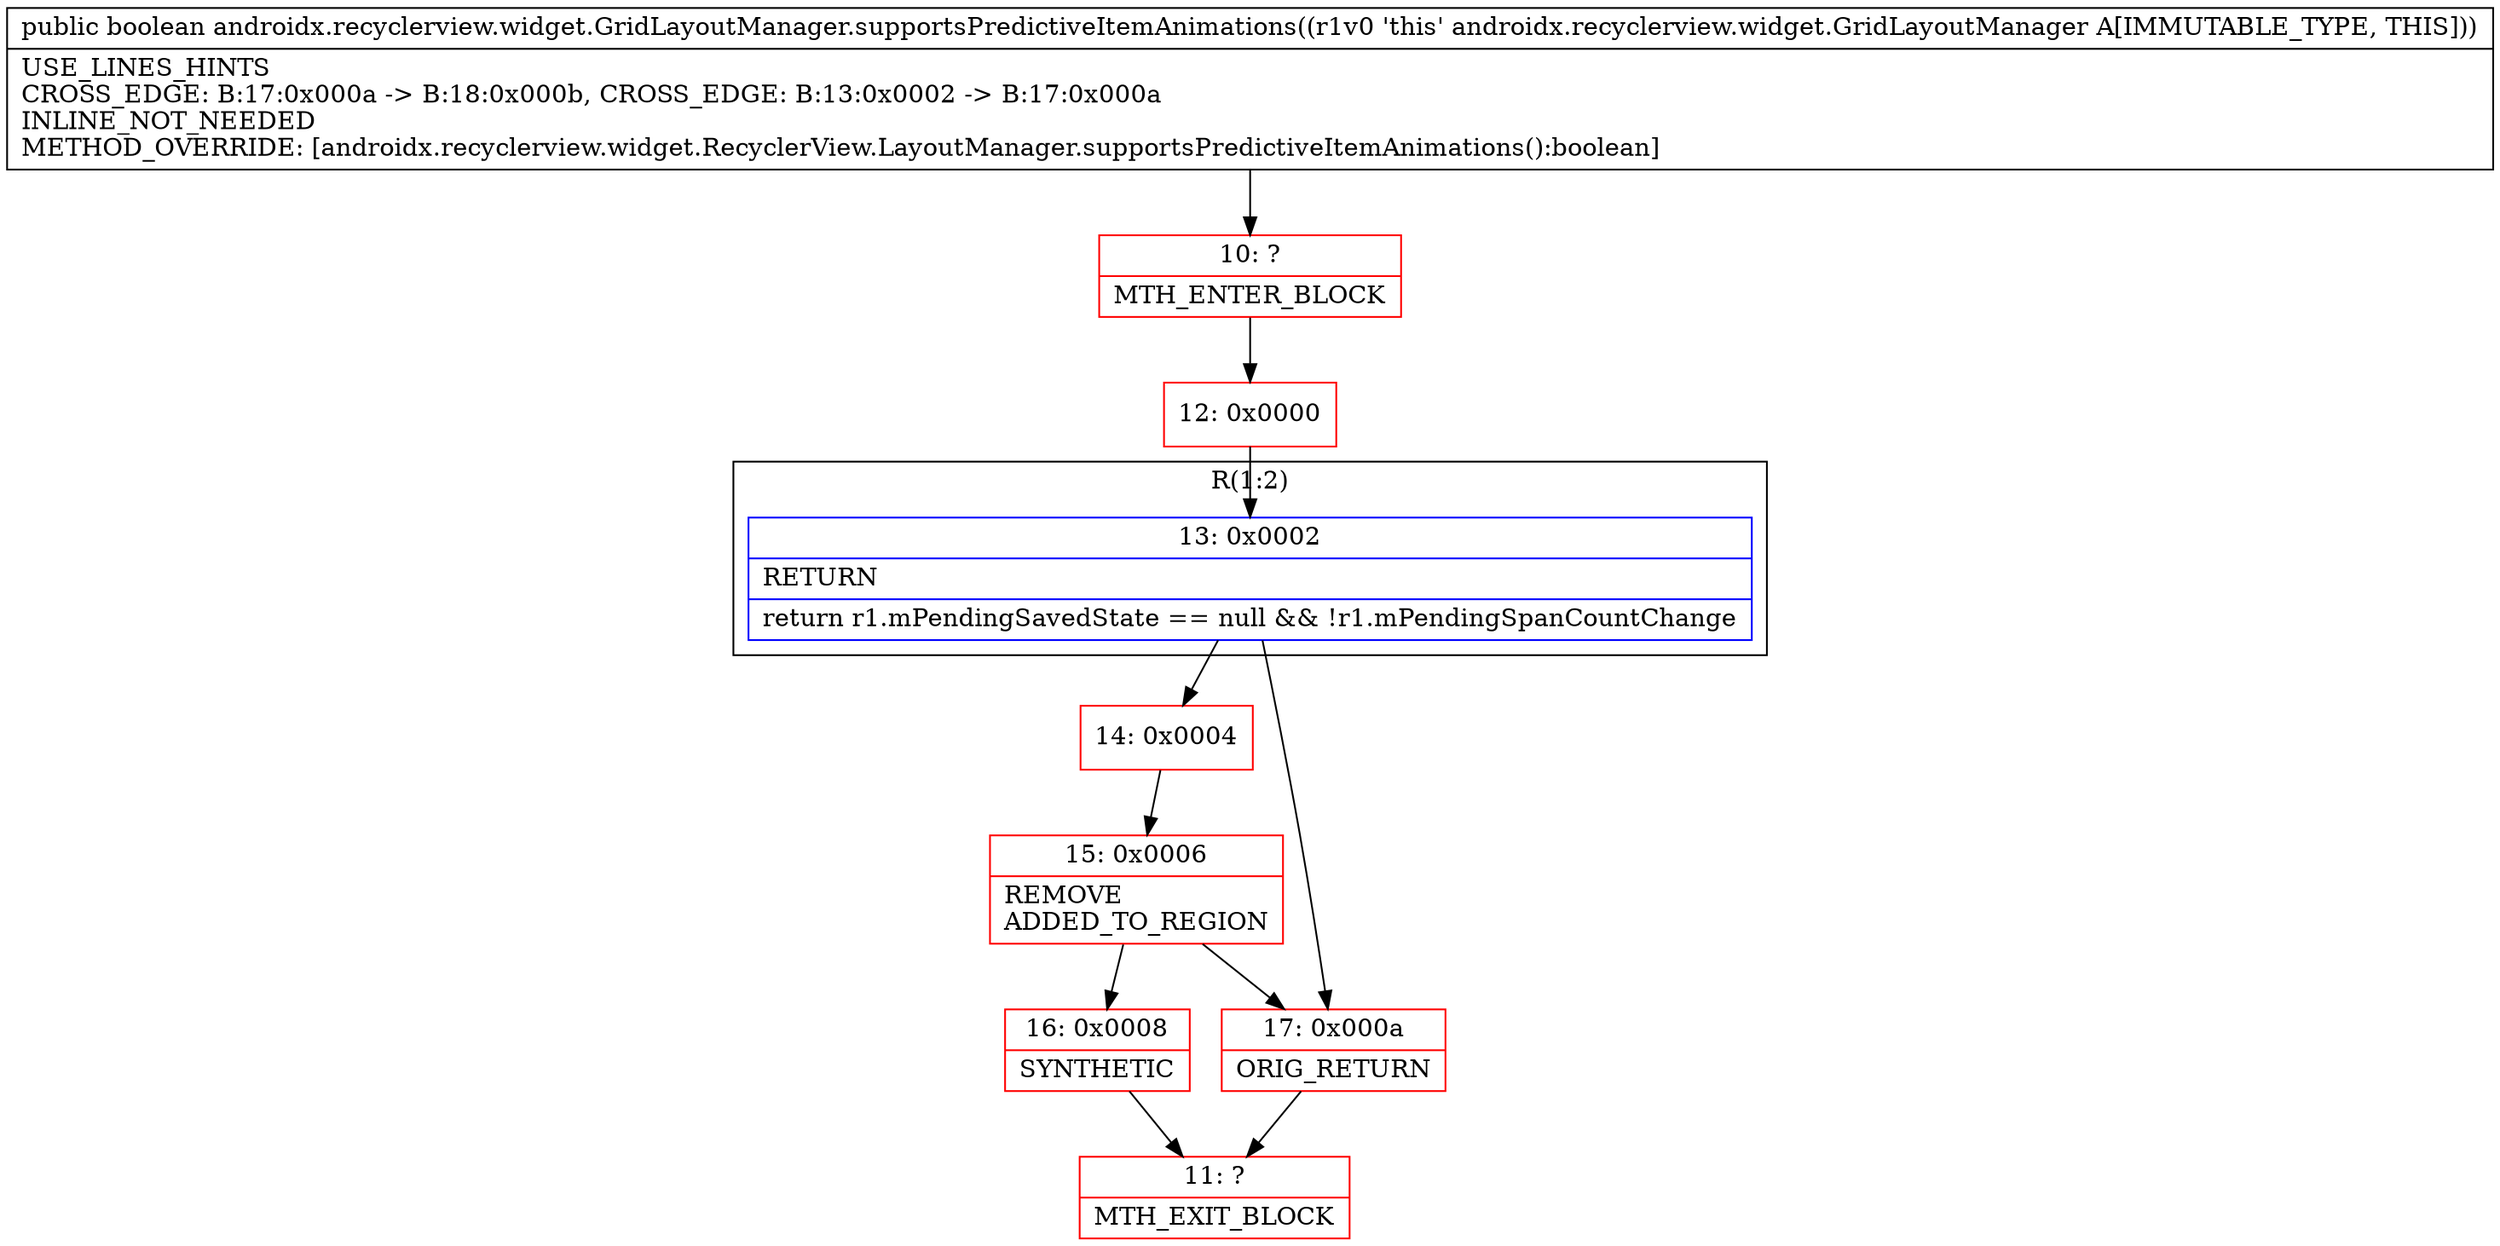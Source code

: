 digraph "CFG forandroidx.recyclerview.widget.GridLayoutManager.supportsPredictiveItemAnimations()Z" {
subgraph cluster_Region_2080169581 {
label = "R(1:2)";
node [shape=record,color=blue];
Node_13 [shape=record,label="{13\:\ 0x0002|RETURN\l|return r1.mPendingSavedState == null && !r1.mPendingSpanCountChange\l}"];
}
Node_10 [shape=record,color=red,label="{10\:\ ?|MTH_ENTER_BLOCK\l}"];
Node_12 [shape=record,color=red,label="{12\:\ 0x0000}"];
Node_14 [shape=record,color=red,label="{14\:\ 0x0004}"];
Node_15 [shape=record,color=red,label="{15\:\ 0x0006|REMOVE\lADDED_TO_REGION\l}"];
Node_16 [shape=record,color=red,label="{16\:\ 0x0008|SYNTHETIC\l}"];
Node_11 [shape=record,color=red,label="{11\:\ ?|MTH_EXIT_BLOCK\l}"];
Node_17 [shape=record,color=red,label="{17\:\ 0x000a|ORIG_RETURN\l}"];
MethodNode[shape=record,label="{public boolean androidx.recyclerview.widget.GridLayoutManager.supportsPredictiveItemAnimations((r1v0 'this' androidx.recyclerview.widget.GridLayoutManager A[IMMUTABLE_TYPE, THIS]))  | USE_LINES_HINTS\lCROSS_EDGE: B:17:0x000a \-\> B:18:0x000b, CROSS_EDGE: B:13:0x0002 \-\> B:17:0x000a\lINLINE_NOT_NEEDED\lMETHOD_OVERRIDE: [androidx.recyclerview.widget.RecyclerView.LayoutManager.supportsPredictiveItemAnimations():boolean]\l}"];
MethodNode -> Node_10;Node_13 -> Node_14;
Node_13 -> Node_17;
Node_10 -> Node_12;
Node_12 -> Node_13;
Node_14 -> Node_15;
Node_15 -> Node_16;
Node_15 -> Node_17;
Node_16 -> Node_11;
Node_17 -> Node_11;
}

